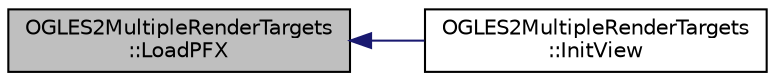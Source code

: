digraph "OGLES2MultipleRenderTargets::LoadPFX"
{
  edge [fontname="Helvetica",fontsize="10",labelfontname="Helvetica",labelfontsize="10"];
  node [fontname="Helvetica",fontsize="10",shape=record];
  rankdir="LR";
  Node1 [label="OGLES2MultipleRenderTargets\l::LoadPFX",height=0.2,width=0.4,color="black", fillcolor="grey75", style="filled", fontcolor="black"];
  Node1 -> Node2 [dir="back",color="midnightblue",fontsize="10",style="solid",fontname="Helvetica"];
  Node2 [label="OGLES2MultipleRenderTargets\l::InitView",height=0.2,width=0.4,color="black", fillcolor="white", style="filled",URL="$class_o_g_l_e_s2_multiple_render_targets.html#a476409a90c225721471d14bd0bacb660"];
}
